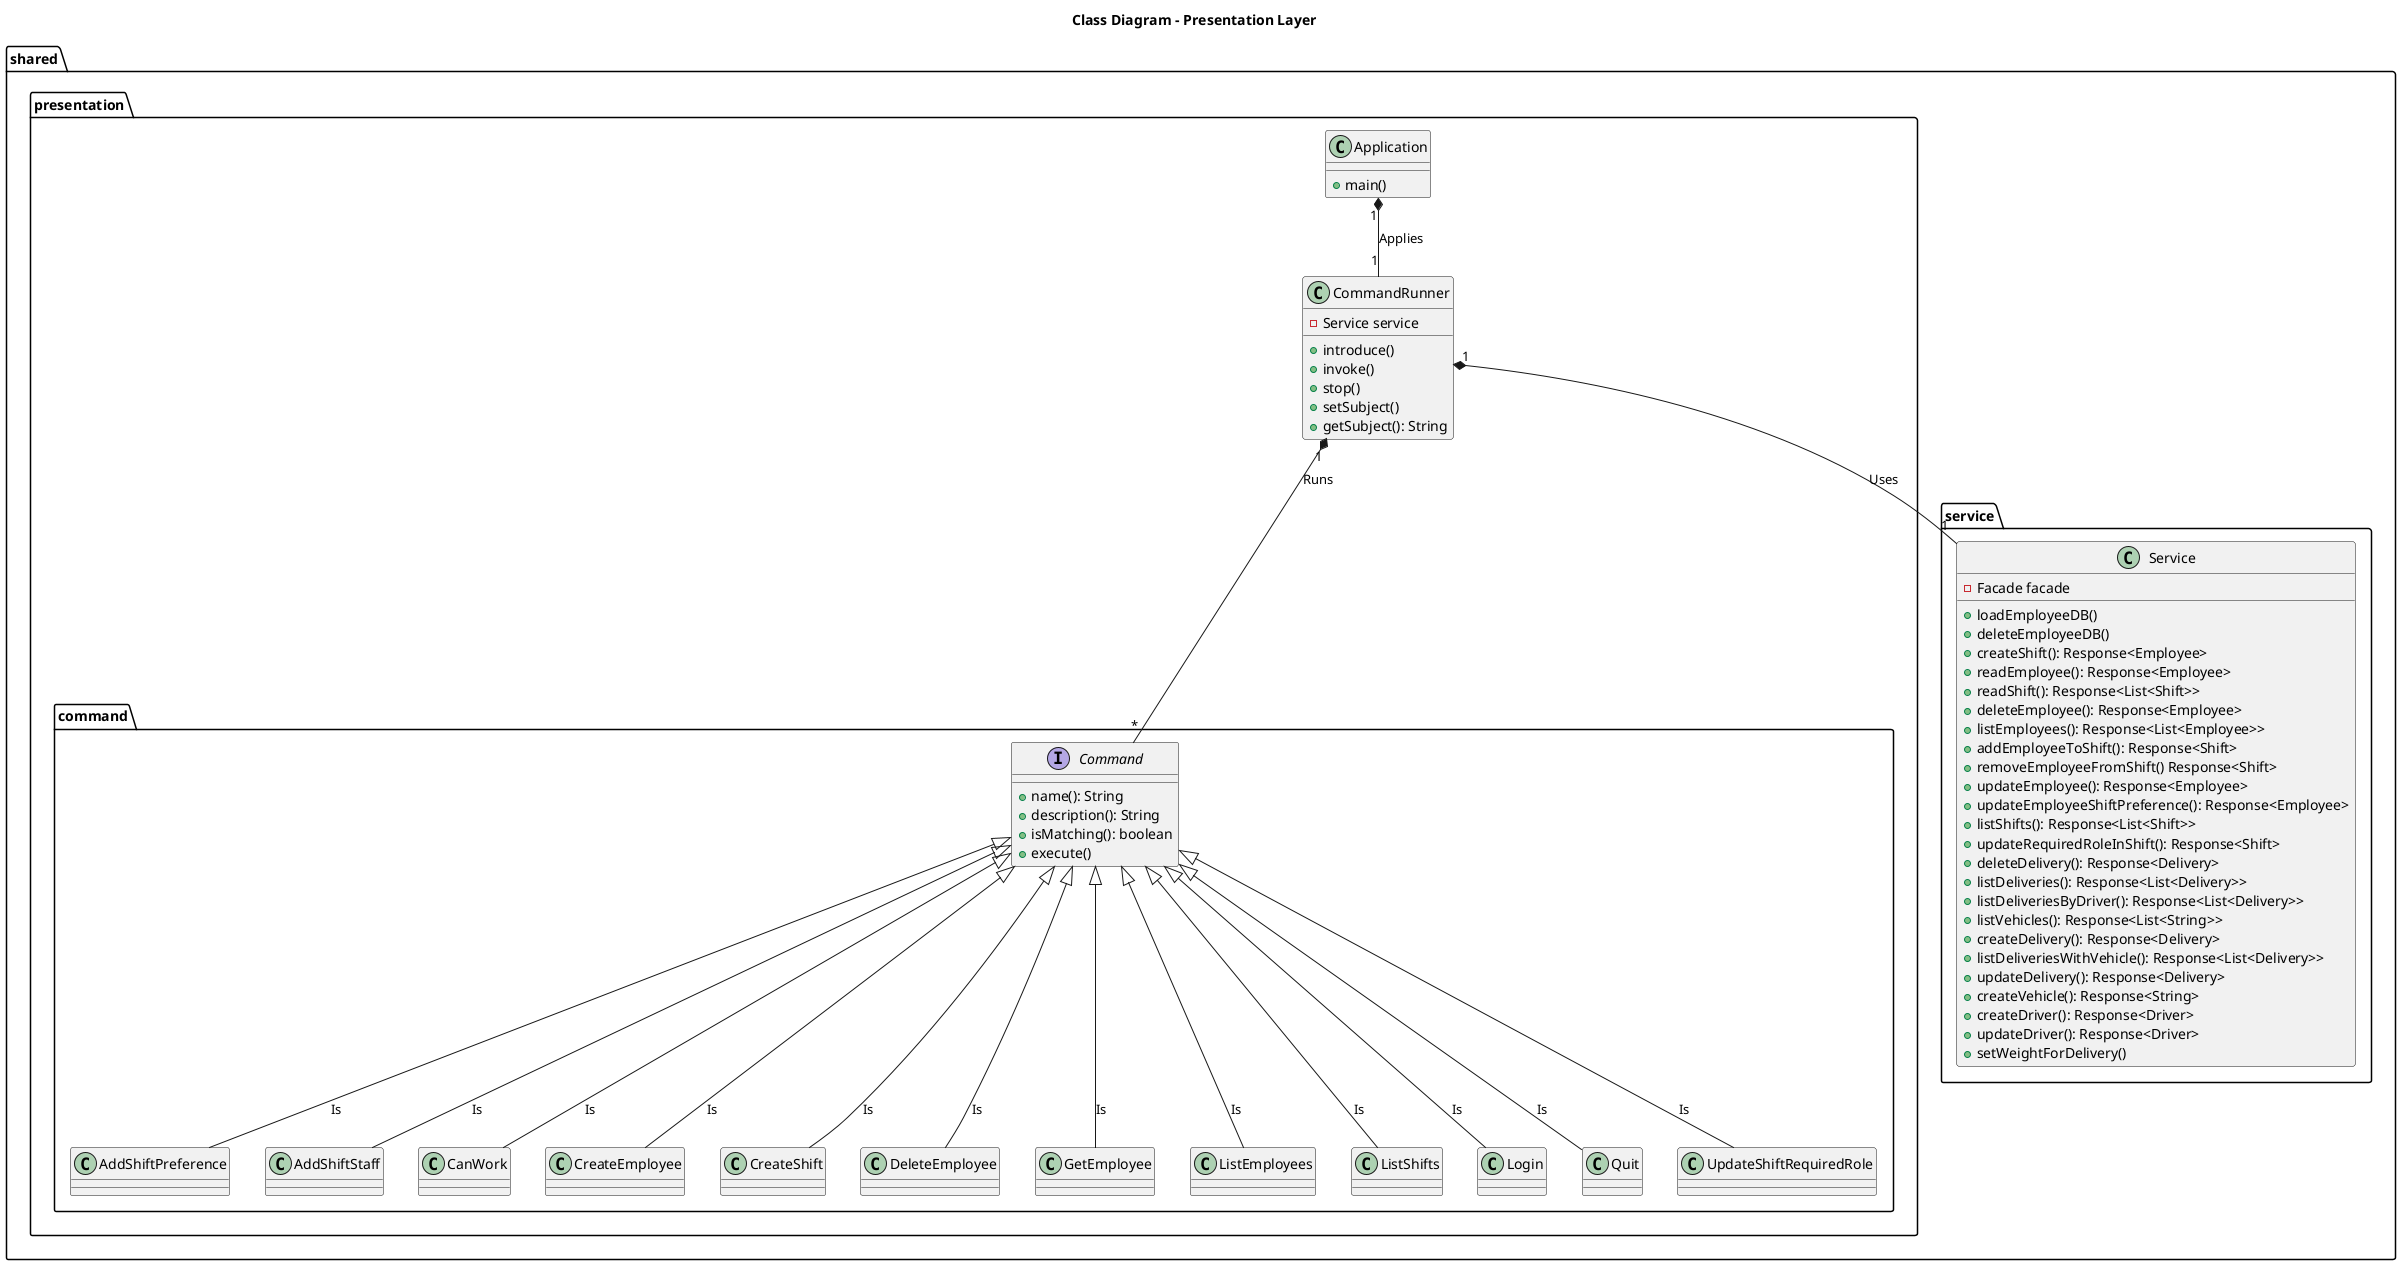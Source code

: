 @startuml
title Class Diagram - Presentation Layer

package shared {
    package shared.presentation {
        class Application {
            +main()
        }

        class CommandRunner {
            -Service service
            +introduce()
            +invoke()
            +stop()
            +setSubject()
            +getSubject(): String
        }

        package shared.presentation.command {
            interface Command{
                +name(): String
                +description(): String
                +isMatching(): boolean
                +execute()
            }

            class AddShiftPreference {}

            class AddShiftStaff {}

            class CanWork {}

            class CreateEmployee {}

            class CreateShift {}

            class DeleteEmployee {}

            class GetEmployee {}

            class ListEmployees {}

            class ListShifts {}

            class Login {}

            class Quit {}

            class UpdateShiftRequiredRole {}

            Command <|-- AddShiftPreference: Is
            Command <|-- AddShiftStaff: Is
            Command <|-- CanWork: Is
            Command <|-- CreateEmployee: Is
            Command <|-- CreateShift: Is
            Command <|-- DeleteEmployee: Is
            Command <|-- GetEmployee: Is
            Command <|-- ListEmployees: Is
            Command <|-- ListShifts: Is
            Command <|-- Login: Is
            Command <|-- Quit: Is
            Command <|-- UpdateShiftRequiredRole: Is
        }

        CommandRunner "1" *-- "*" Command: Runs
        Application "1" *-- "1" CommandRunner: Applies
    }

    package shared.service {
        class shared.service.Service {
            -Facade facade
            +loadEmployeeDB()
            +deleteEmployeeDB()
            +createShift(): Response<Employee>
            +readEmployee(): Response<Employee>
            +readShift(): Response<List<Shift>>
            +deleteEmployee(): Response<Employee>
            +listEmployees(): Response<List<Employee>>
            +addEmployeeToShift(): Response<Shift>
            +removeEmployeeFromShift() Response<Shift>
            +updateEmployee(): Response<Employee>
            +updateEmployeeShiftPreference(): Response<Employee>
            +listShifts(): Response<List<Shift>>
            +updateRequiredRoleInShift(): Response<Shift>
            +deleteDelivery(): Response<Delivery>
            +listDeliveries(): Response<List<Delivery>>
            +listDeliveriesByDriver(): Response<List<Delivery>>
            +listVehicles(): Response<List<String>>
            +createDelivery(): Response<Delivery>
            +listDeliveriesWithVehicle(): Response<List<Delivery>>
            +updateDelivery(): Response<Delivery>
            +createVehicle(): Response<String>
            +createDriver(): Response<Driver>
            +updateDriver(): Response<Driver>
            +setWeightForDelivery()
        }
    }

    CommandRunner "1" *-- "1" shared.service.Service: Uses
}
@enduml

